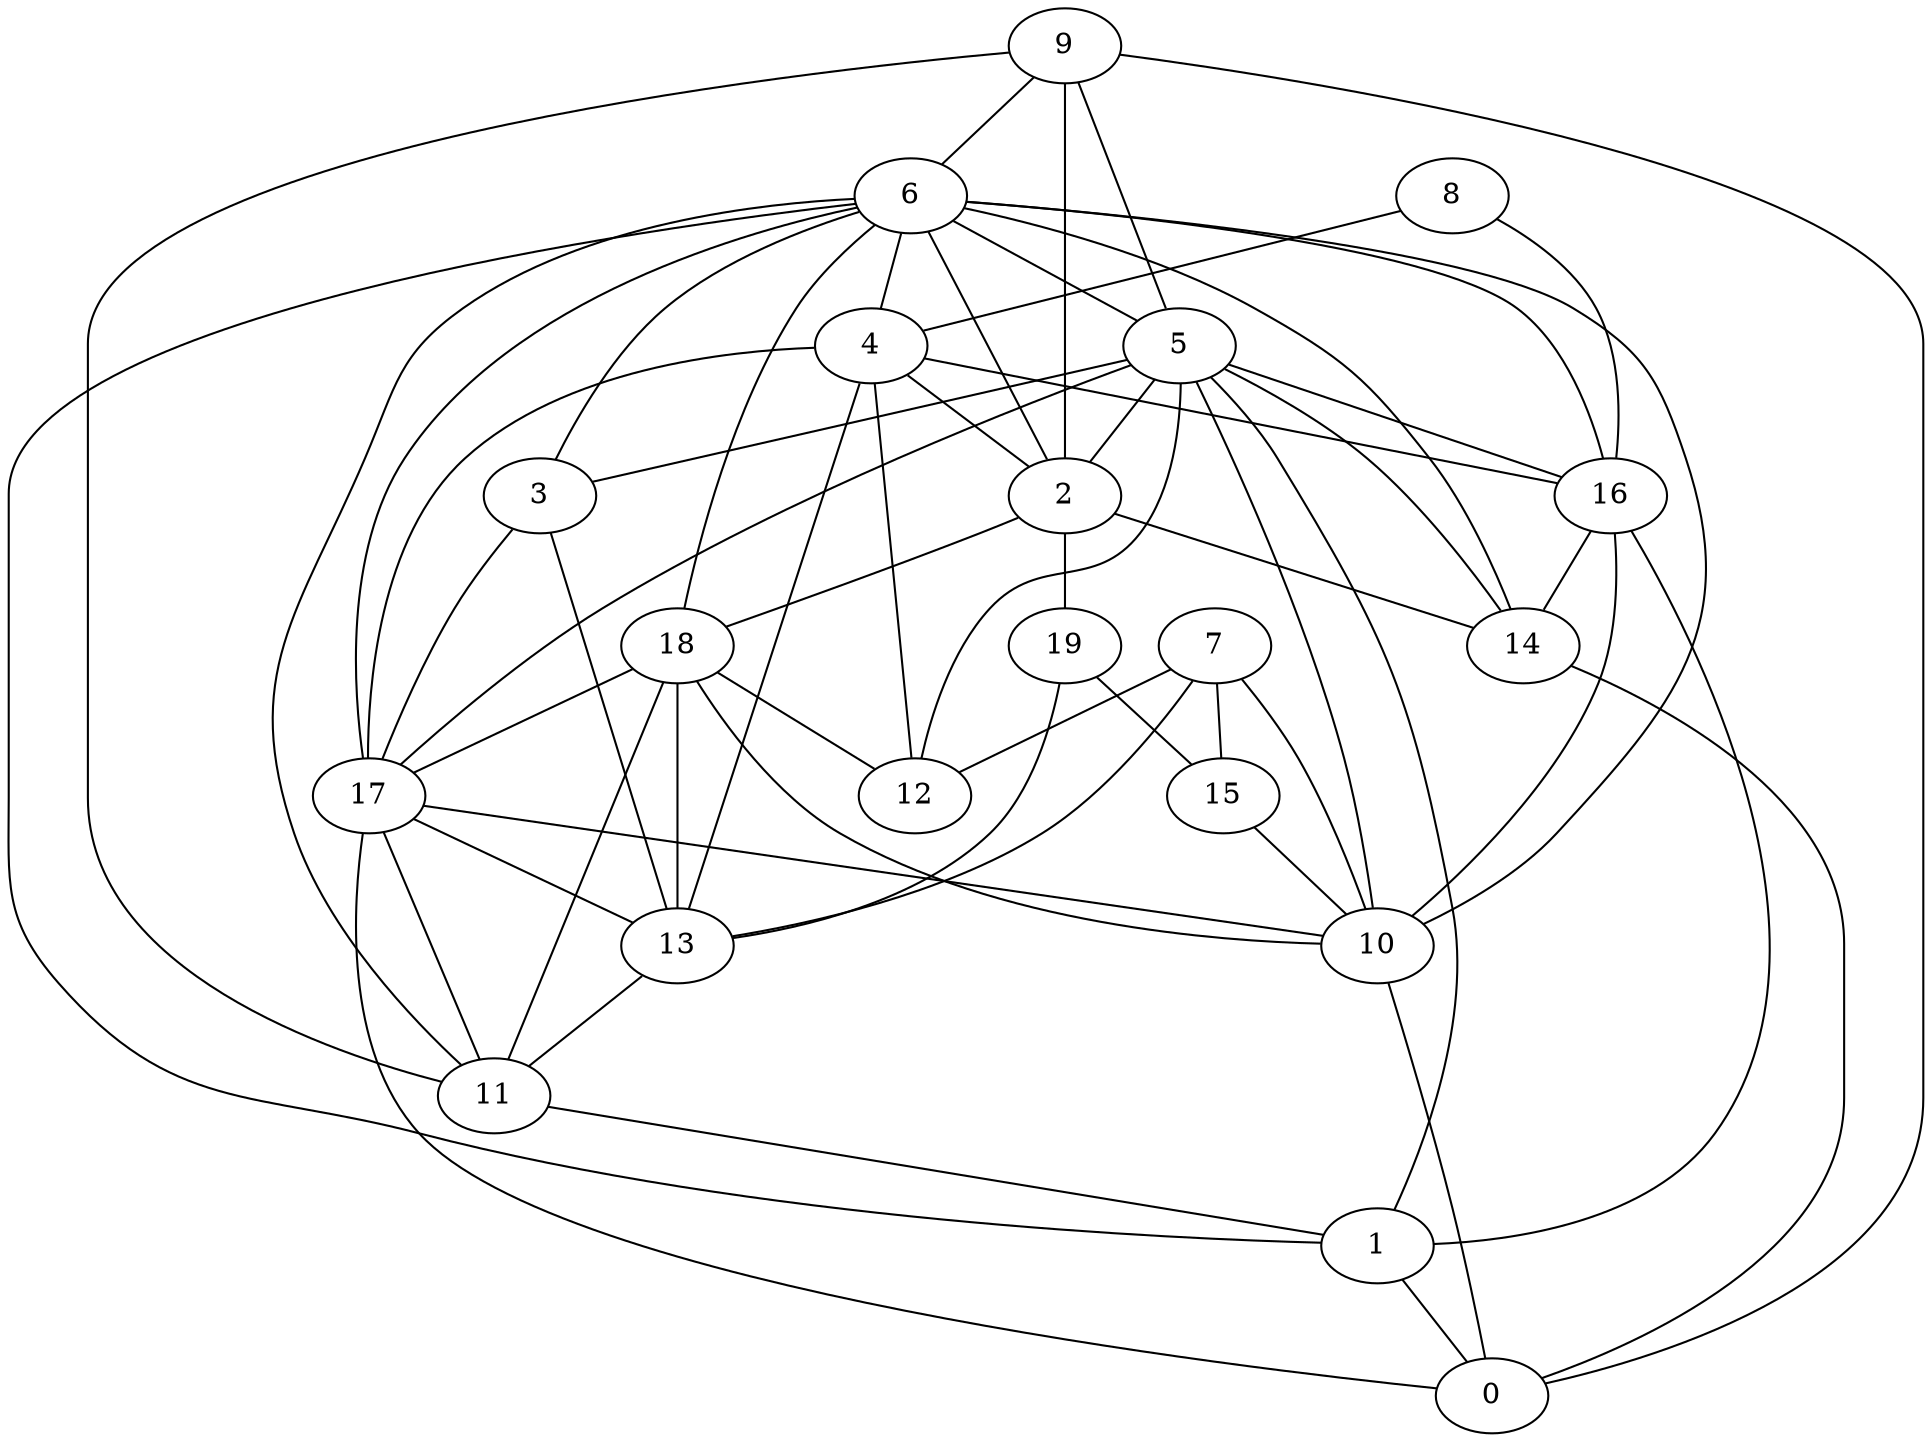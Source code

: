 digraph GG_graph {

subgraph G_graph {
edge [color = black]
"4" -> "16" [dir = none]
"9" -> "6" [dir = none]
"8" -> "16" [dir = none]
"5" -> "14" [dir = none]
"5" -> "16" [dir = none]
"10" -> "0" [dir = none]
"16" -> "10" [dir = none]
"2" -> "19" [dir = none]
"2" -> "18" [dir = none]
"6" -> "3" [dir = none]
"6" -> "17" [dir = none]
"18" -> "11" [dir = none]
"18" -> "12" [dir = none]
"18" -> "10" [dir = none]
"11" -> "1" [dir = none]
"17" -> "10" [dir = none]
"7" -> "13" [dir = none]
"7" -> "10" [dir = none]
"15" -> "10" [dir = none]
"9" -> "5" [dir = none]
"6" -> "11" [dir = none]
"1" -> "0" [dir = none]
"5" -> "1" [dir = none]
"5" -> "2" [dir = none]
"16" -> "14" [dir = none]
"18" -> "13" [dir = none]
"6" -> "14" [dir = none]
"6" -> "18" [dir = none]
"6" -> "4" [dir = none]
"4" -> "12" [dir = none]
"3" -> "13" [dir = none]
"5" -> "3" [dir = none]
"17" -> "11" [dir = none]
"6" -> "1" [dir = none]
"9" -> "2" [dir = none]
"8" -> "4" [dir = none]
"4" -> "17" [dir = none]
"17" -> "0" [dir = none]
"5" -> "10" [dir = none]
"17" -> "13" [dir = none]
"14" -> "0" [dir = none]
"6" -> "16" [dir = none]
"6" -> "2" [dir = none]
"4" -> "2" [dir = none]
"7" -> "15" [dir = none]
"9" -> "11" [dir = none]
"6" -> "10" [dir = none]
"4" -> "13" [dir = none]
"7" -> "12" [dir = none]
"18" -> "17" [dir = none]
"16" -> "1" [dir = none]
"5" -> "12" [dir = none]
"19" -> "13" [dir = none]
"13" -> "11" [dir = none]
"19" -> "15" [dir = none]
"9" -> "0" [dir = none]
"6" -> "5" [dir = none]
"5" -> "17" [dir = none]
"3" -> "17" [dir = none]
"2" -> "14" [dir = none]
}

}
